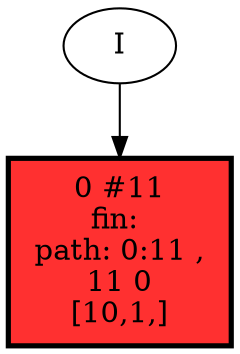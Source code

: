 // produced with flexfringe // 
digraph DFA {
	0 [label="root" shape=box];
		I -> 0;
	0 [ label="0 #11
fin: 
 path: 0:11 , 
11 0
[10,1,]" , style=filled, fillcolor="firebrick1", width=1.24844, height=1.24844, penwidth=2.48491];
}

